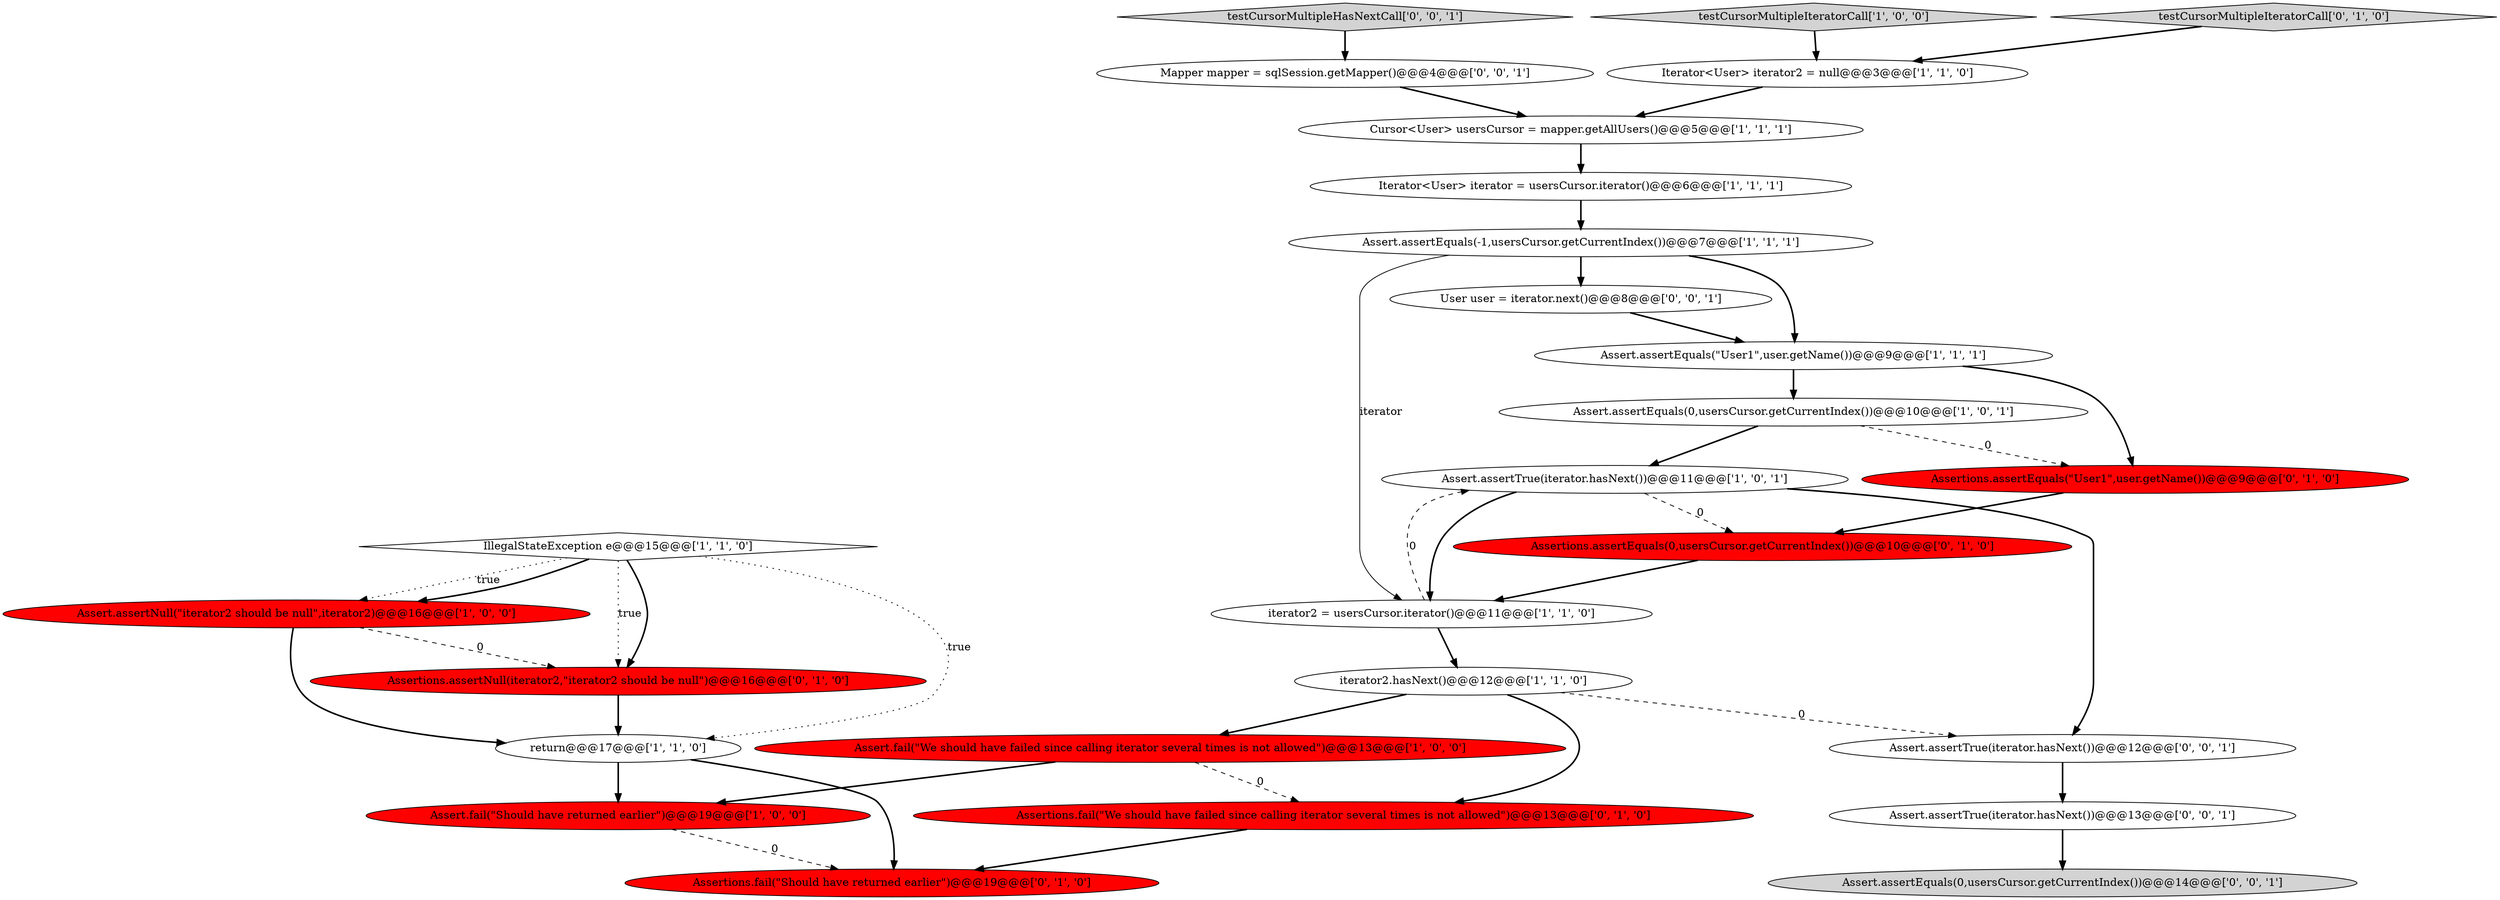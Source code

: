 digraph {
7 [style = filled, label = "Assert.assertNull(\"iterator2 should be null\",iterator2)@@@16@@@['1', '0', '0']", fillcolor = red, shape = ellipse image = "AAA1AAABBB1BBB"];
24 [style = filled, label = "Assert.assertEquals(0,usersCursor.getCurrentIndex())@@@14@@@['0', '0', '1']", fillcolor = lightgray, shape = ellipse image = "AAA0AAABBB3BBB"];
17 [style = filled, label = "Assertions.assertEquals(0,usersCursor.getCurrentIndex())@@@10@@@['0', '1', '0']", fillcolor = red, shape = ellipse image = "AAA1AAABBB2BBB"];
12 [style = filled, label = "return@@@17@@@['1', '1', '0']", fillcolor = white, shape = ellipse image = "AAA0AAABBB1BBB"];
21 [style = filled, label = "Mapper mapper = sqlSession.getMapper()@@@4@@@['0', '0', '1']", fillcolor = white, shape = ellipse image = "AAA0AAABBB3BBB"];
18 [style = filled, label = "testCursorMultipleIteratorCall['0', '1', '0']", fillcolor = lightgray, shape = diamond image = "AAA0AAABBB2BBB"];
9 [style = filled, label = "Assert.assertEquals(0,usersCursor.getCurrentIndex())@@@10@@@['1', '0', '1']", fillcolor = white, shape = ellipse image = "AAA0AAABBB1BBB"];
8 [style = filled, label = "Assert.fail(\"We should have failed since calling iterator several times is not allowed\")@@@13@@@['1', '0', '0']", fillcolor = red, shape = ellipse image = "AAA1AAABBB1BBB"];
3 [style = filled, label = "Assert.fail(\"Should have returned earlier\")@@@19@@@['1', '0', '0']", fillcolor = red, shape = ellipse image = "AAA1AAABBB1BBB"];
4 [style = filled, label = "Assert.assertTrue(iterator.hasNext())@@@11@@@['1', '0', '1']", fillcolor = white, shape = ellipse image = "AAA0AAABBB1BBB"];
25 [style = filled, label = "Assert.assertTrue(iterator.hasNext())@@@13@@@['0', '0', '1']", fillcolor = white, shape = ellipse image = "AAA0AAABBB3BBB"];
10 [style = filled, label = "Cursor<User> usersCursor = mapper.getAllUsers()@@@5@@@['1', '1', '1']", fillcolor = white, shape = ellipse image = "AAA0AAABBB1BBB"];
6 [style = filled, label = "Assert.assertEquals(-1,usersCursor.getCurrentIndex())@@@7@@@['1', '1', '1']", fillcolor = white, shape = ellipse image = "AAA0AAABBB1BBB"];
23 [style = filled, label = "testCursorMultipleHasNextCall['0', '0', '1']", fillcolor = lightgray, shape = diamond image = "AAA0AAABBB3BBB"];
13 [style = filled, label = "Assert.assertEquals(\"User1\",user.getName())@@@9@@@['1', '1', '1']", fillcolor = white, shape = ellipse image = "AAA0AAABBB1BBB"];
15 [style = filled, label = "Assertions.fail(\"We should have failed since calling iterator several times is not allowed\")@@@13@@@['0', '1', '0']", fillcolor = red, shape = ellipse image = "AAA1AAABBB2BBB"];
1 [style = filled, label = "Iterator<User> iterator2 = null@@@3@@@['1', '1', '0']", fillcolor = white, shape = ellipse image = "AAA0AAABBB1BBB"];
20 [style = filled, label = "Assertions.assertEquals(\"User1\",user.getName())@@@9@@@['0', '1', '0']", fillcolor = red, shape = ellipse image = "AAA1AAABBB2BBB"];
2 [style = filled, label = "IllegalStateException e@@@15@@@['1', '1', '0']", fillcolor = white, shape = diamond image = "AAA0AAABBB1BBB"];
11 [style = filled, label = "testCursorMultipleIteratorCall['1', '0', '0']", fillcolor = lightgray, shape = diamond image = "AAA0AAABBB1BBB"];
19 [style = filled, label = "Assertions.assertNull(iterator2,\"iterator2 should be null\")@@@16@@@['0', '1', '0']", fillcolor = red, shape = ellipse image = "AAA1AAABBB2BBB"];
5 [style = filled, label = "Iterator<User> iterator = usersCursor.iterator()@@@6@@@['1', '1', '1']", fillcolor = white, shape = ellipse image = "AAA0AAABBB1BBB"];
16 [style = filled, label = "Assertions.fail(\"Should have returned earlier\")@@@19@@@['0', '1', '0']", fillcolor = red, shape = ellipse image = "AAA1AAABBB2BBB"];
14 [style = filled, label = "iterator2.hasNext()@@@12@@@['1', '1', '0']", fillcolor = white, shape = ellipse image = "AAA0AAABBB1BBB"];
22 [style = filled, label = "Assert.assertTrue(iterator.hasNext())@@@12@@@['0', '0', '1']", fillcolor = white, shape = ellipse image = "AAA0AAABBB3BBB"];
0 [style = filled, label = "iterator2 = usersCursor.iterator()@@@11@@@['1', '1', '0']", fillcolor = white, shape = ellipse image = "AAA0AAABBB1BBB"];
26 [style = filled, label = "User user = iterator.next()@@@8@@@['0', '0', '1']", fillcolor = white, shape = ellipse image = "AAA0AAABBB3BBB"];
9->20 [style = dashed, label="0"];
21->10 [style = bold, label=""];
22->25 [style = bold, label=""];
20->17 [style = bold, label=""];
2->19 [style = bold, label=""];
6->26 [style = bold, label=""];
19->12 [style = bold, label=""];
4->17 [style = dashed, label="0"];
7->12 [style = bold, label=""];
11->1 [style = bold, label=""];
9->4 [style = bold, label=""];
8->15 [style = dashed, label="0"];
8->3 [style = bold, label=""];
6->0 [style = solid, label="iterator"];
14->22 [style = dashed, label="0"];
0->4 [style = dashed, label="0"];
12->16 [style = bold, label=""];
15->16 [style = bold, label=""];
26->13 [style = bold, label=""];
4->0 [style = bold, label=""];
25->24 [style = bold, label=""];
0->14 [style = bold, label=""];
17->0 [style = bold, label=""];
10->5 [style = bold, label=""];
5->6 [style = bold, label=""];
18->1 [style = bold, label=""];
23->21 [style = bold, label=""];
7->19 [style = dashed, label="0"];
2->7 [style = dotted, label="true"];
6->13 [style = bold, label=""];
2->12 [style = dotted, label="true"];
14->15 [style = bold, label=""];
14->8 [style = bold, label=""];
12->3 [style = bold, label=""];
13->9 [style = bold, label=""];
2->7 [style = bold, label=""];
1->10 [style = bold, label=""];
4->22 [style = bold, label=""];
3->16 [style = dashed, label="0"];
2->19 [style = dotted, label="true"];
13->20 [style = bold, label=""];
}
